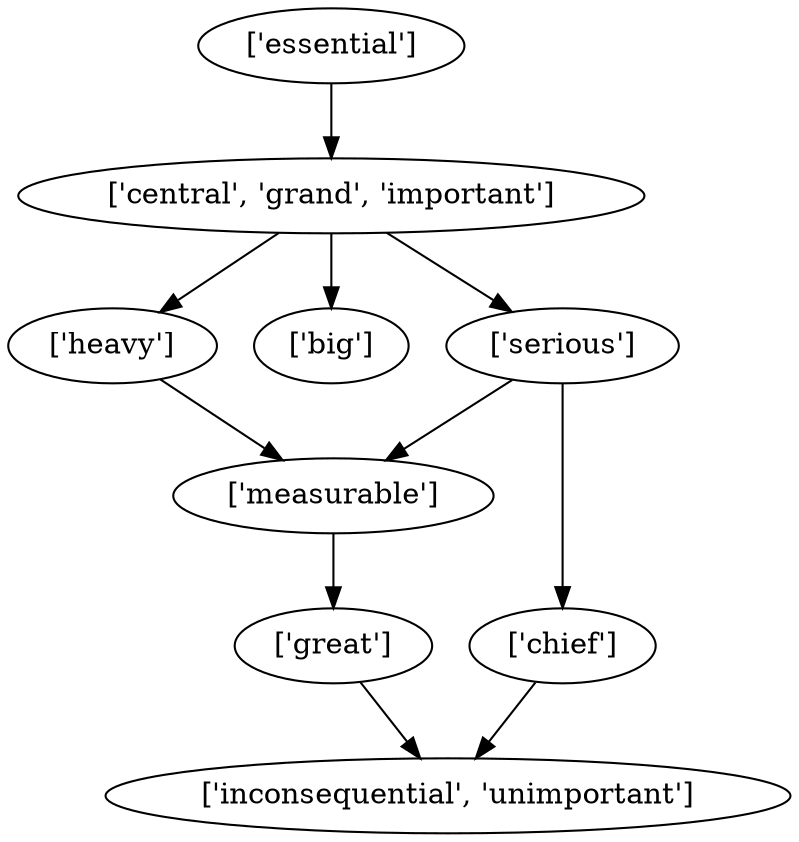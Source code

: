 strict digraph  {
	"['heavy']" -> "['measurable']";
	"['measurable']" -> "['great']";
	"['great']" -> "['inconsequential', 'unimportant']";
	"['chief']" -> "['inconsequential', 'unimportant']";
	"['essential']" -> "['central', 'grand', 'important']";
	"['central', 'grand', 'important']" -> "['heavy']";
	"['central', 'grand', 'important']" -> "['big']";
	"['central', 'grand', 'important']" -> "['serious']";
	"['serious']" -> "['measurable']";
	"['serious']" -> "['chief']";
}
